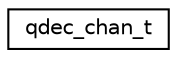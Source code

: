digraph "Graphical Class Hierarchy"
{
 // LATEX_PDF_SIZE
  edge [fontname="Helvetica",fontsize="10",labelfontname="Helvetica",labelfontsize="10"];
  node [fontname="Helvetica",fontsize="10",shape=record];
  rankdir="LR";
  Node0 [label="qdec_chan_t",height=0.2,width=0.4,color="black", fillcolor="white", style="filled",URL="$structqdec__chan__t.html",tooltip="QDEC channel."];
}
